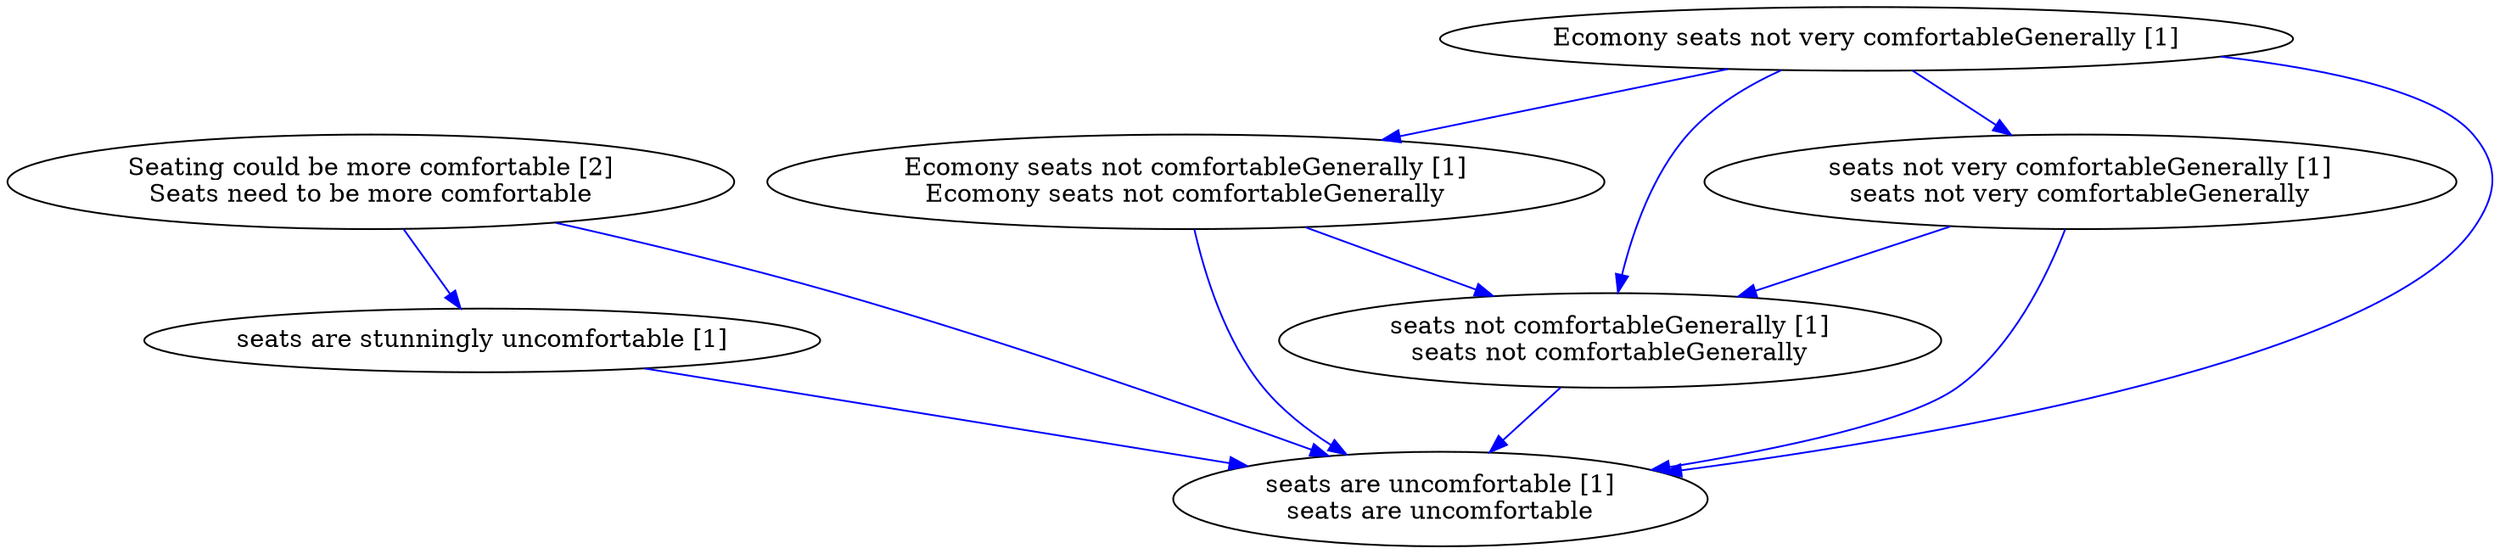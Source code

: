 digraph collapsedGraph {
"Seating could be more comfortable [2]\nSeats need to be more comfortable""Ecomony seats not very comfortableGenerally [1]""Ecomony seats not comfortableGenerally [1]\nEcomony seats not comfortableGenerally""seats not comfortableGenerally [1]\nseats not comfortableGenerally""seats not very comfortableGenerally [1]\nseats not very comfortableGenerally""seats are stunningly uncomfortable [1]""seats are uncomfortable [1]\nseats are uncomfortable""Seating could be more comfortable [2]\nSeats need to be more comfortable" -> "seats are stunningly uncomfortable [1]" [color=blue]
"seats not comfortableGenerally [1]\nseats not comfortableGenerally" -> "seats are uncomfortable [1]\nseats are uncomfortable" [color=blue]
"Ecomony seats not very comfortableGenerally [1]" -> "seats are uncomfortable [1]\nseats are uncomfortable" [color=blue]
"Ecomony seats not comfortableGenerally [1]\nEcomony seats not comfortableGenerally" -> "seats are uncomfortable [1]\nseats are uncomfortable" [color=blue]
"Seating could be more comfortable [2]\nSeats need to be more comfortable" -> "seats are uncomfortable [1]\nseats are uncomfortable" [color=blue]
"seats not very comfortableGenerally [1]\nseats not very comfortableGenerally" -> "seats are uncomfortable [1]\nseats are uncomfortable" [color=blue]
"Ecomony seats not very comfortableGenerally [1]" -> "Ecomony seats not comfortableGenerally [1]\nEcomony seats not comfortableGenerally" [color=blue]
"Ecomony seats not comfortableGenerally [1]\nEcomony seats not comfortableGenerally" -> "seats not comfortableGenerally [1]\nseats not comfortableGenerally" [color=blue]
"Ecomony seats not very comfortableGenerally [1]" -> "seats not very comfortableGenerally [1]\nseats not very comfortableGenerally" [color=blue]
"seats not very comfortableGenerally [1]\nseats not very comfortableGenerally" -> "seats not comfortableGenerally [1]\nseats not comfortableGenerally" [color=blue]
"Ecomony seats not very comfortableGenerally [1]" -> "seats not comfortableGenerally [1]\nseats not comfortableGenerally" [color=blue]
"seats are stunningly uncomfortable [1]" -> "seats are uncomfortable [1]\nseats are uncomfortable" [color=blue]
}